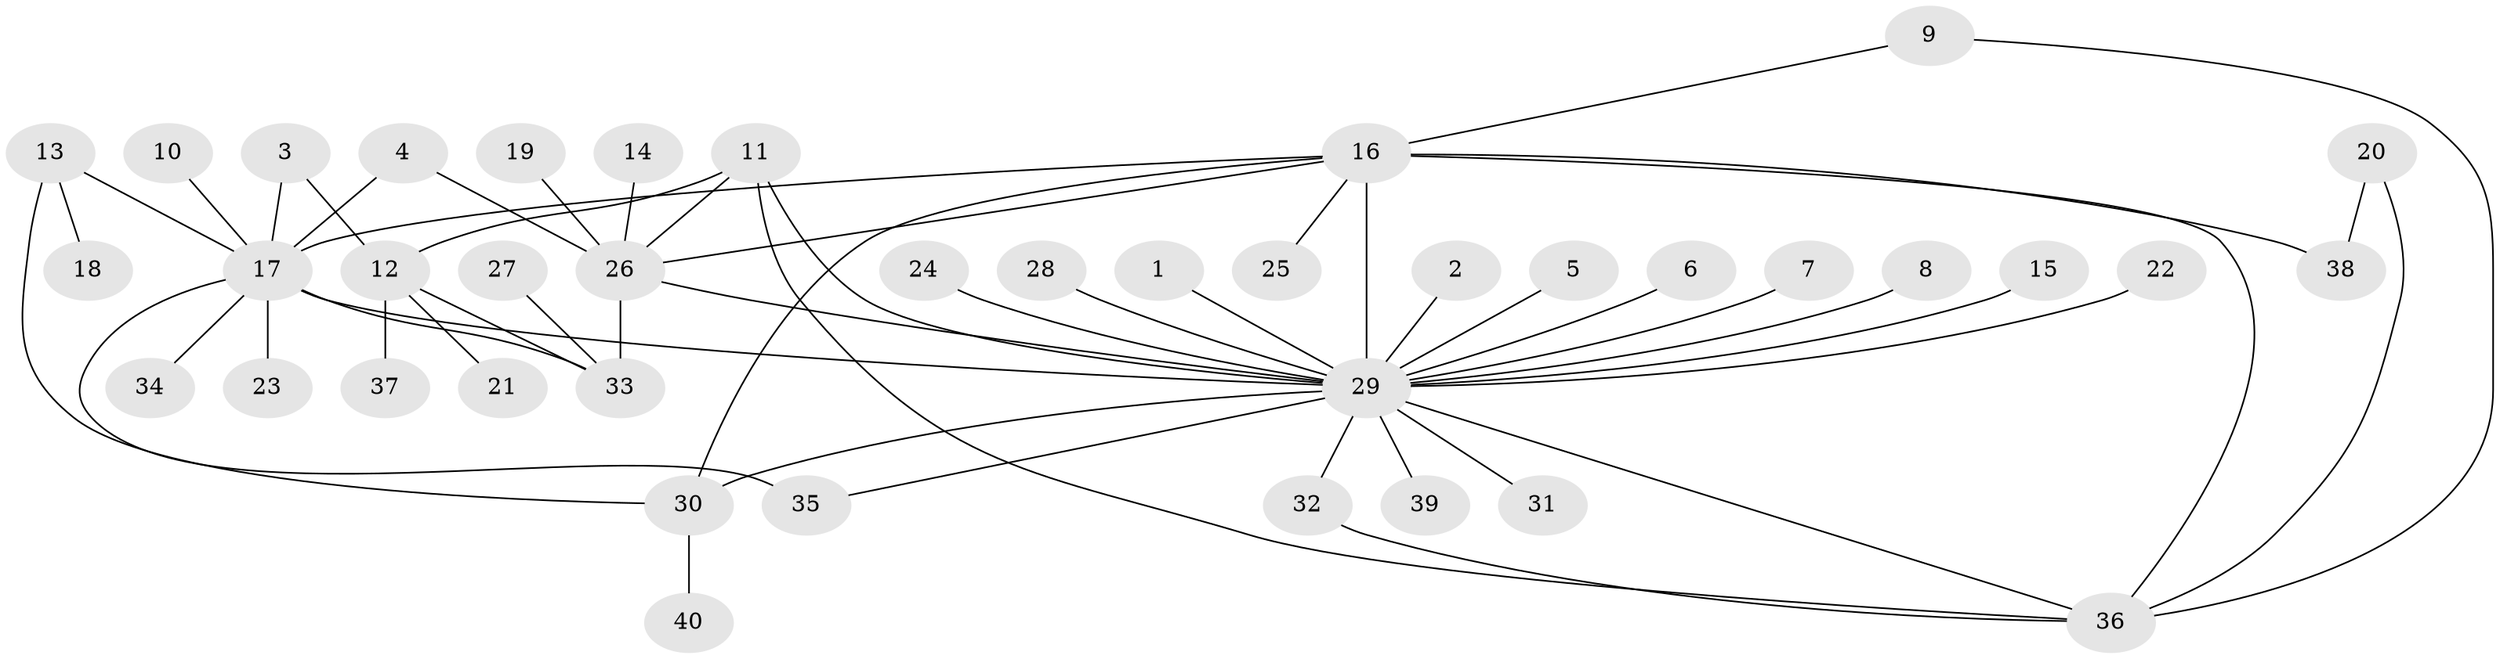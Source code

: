 // original degree distribution, {8: 0.02531645569620253, 19: 0.012658227848101266, 12: 0.012658227848101266, 5: 0.06329113924050633, 3: 0.08860759493670886, 6: 0.02531645569620253, 2: 0.22784810126582278, 4: 0.05063291139240506, 1: 0.4936708860759494}
// Generated by graph-tools (version 1.1) at 2025/49/03/09/25 03:49:46]
// undirected, 40 vertices, 54 edges
graph export_dot {
graph [start="1"]
  node [color=gray90,style=filled];
  1;
  2;
  3;
  4;
  5;
  6;
  7;
  8;
  9;
  10;
  11;
  12;
  13;
  14;
  15;
  16;
  17;
  18;
  19;
  20;
  21;
  22;
  23;
  24;
  25;
  26;
  27;
  28;
  29;
  30;
  31;
  32;
  33;
  34;
  35;
  36;
  37;
  38;
  39;
  40;
  1 -- 29 [weight=1.0];
  2 -- 29 [weight=1.0];
  3 -- 12 [weight=1.0];
  3 -- 17 [weight=1.0];
  4 -- 17 [weight=1.0];
  4 -- 26 [weight=1.0];
  5 -- 29 [weight=1.0];
  6 -- 29 [weight=1.0];
  7 -- 29 [weight=1.0];
  8 -- 29 [weight=1.0];
  9 -- 16 [weight=1.0];
  9 -- 36 [weight=1.0];
  10 -- 17 [weight=1.0];
  11 -- 12 [weight=1.0];
  11 -- 26 [weight=1.0];
  11 -- 29 [weight=1.0];
  11 -- 36 [weight=1.0];
  12 -- 21 [weight=1.0];
  12 -- 33 [weight=1.0];
  12 -- 37 [weight=1.0];
  13 -- 17 [weight=1.0];
  13 -- 18 [weight=1.0];
  13 -- 30 [weight=1.0];
  14 -- 26 [weight=1.0];
  15 -- 29 [weight=1.0];
  16 -- 17 [weight=1.0];
  16 -- 25 [weight=1.0];
  16 -- 26 [weight=1.0];
  16 -- 29 [weight=2.0];
  16 -- 30 [weight=1.0];
  16 -- 36 [weight=1.0];
  16 -- 38 [weight=1.0];
  17 -- 23 [weight=1.0];
  17 -- 29 [weight=2.0];
  17 -- 33 [weight=1.0];
  17 -- 34 [weight=1.0];
  17 -- 35 [weight=1.0];
  19 -- 26 [weight=1.0];
  20 -- 36 [weight=1.0];
  20 -- 38 [weight=1.0];
  22 -- 29 [weight=1.0];
  24 -- 29 [weight=1.0];
  26 -- 29 [weight=1.0];
  26 -- 33 [weight=1.0];
  27 -- 33 [weight=1.0];
  28 -- 29 [weight=1.0];
  29 -- 30 [weight=1.0];
  29 -- 31 [weight=1.0];
  29 -- 32 [weight=1.0];
  29 -- 35 [weight=1.0];
  29 -- 36 [weight=1.0];
  29 -- 39 [weight=1.0];
  30 -- 40 [weight=1.0];
  32 -- 36 [weight=1.0];
}
